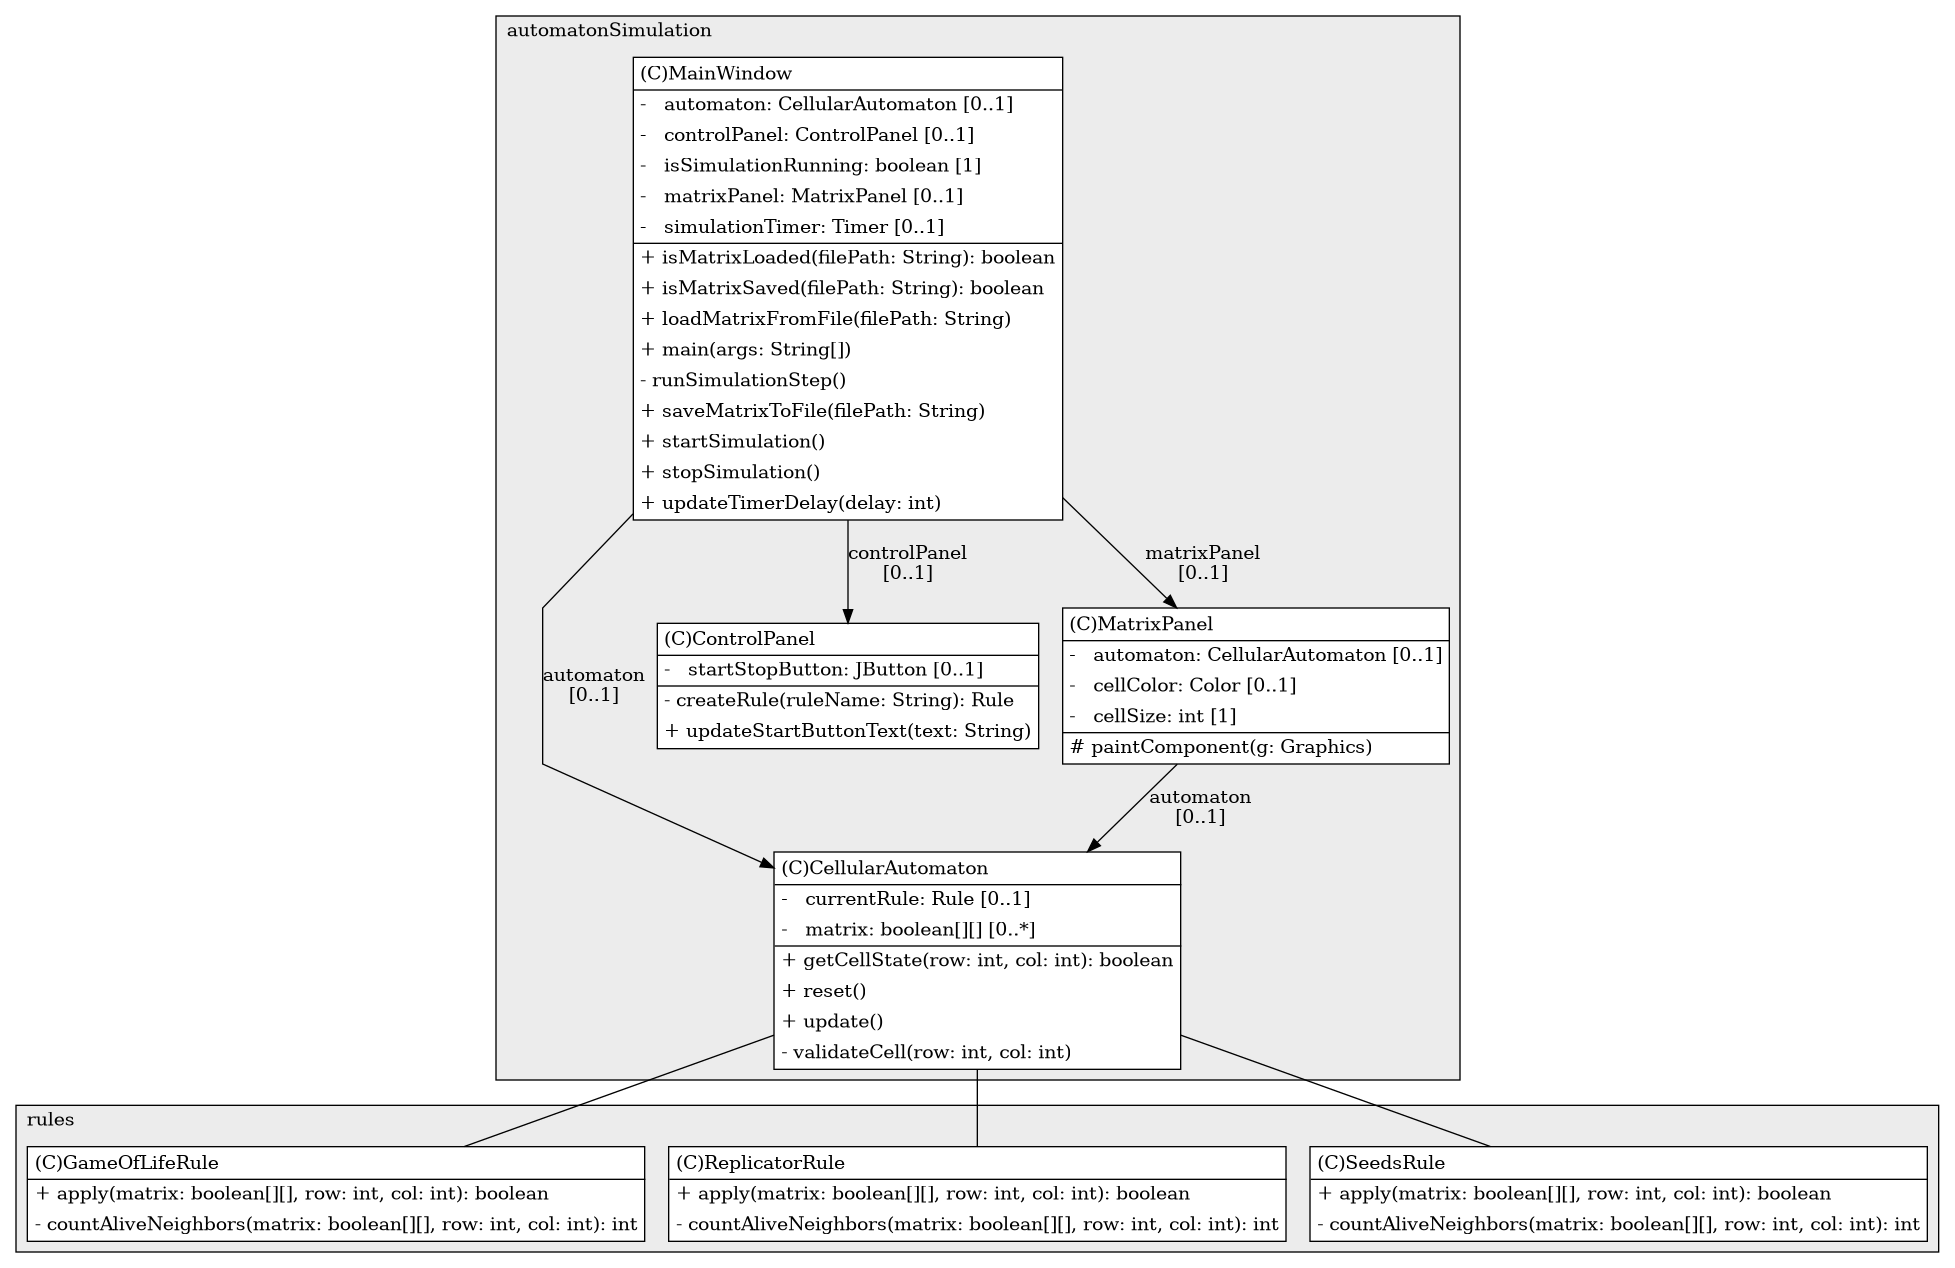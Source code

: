 @startuml

/' diagram meta data start
config=StructureConfiguration;
{
  "projectClassification": {
    "searchMode": "OpenProject", // OpenProject, AllProjects
    "includedProjects": "",
    "pathEndKeywords": "*.impl",
    "isClientPath": "",
    "isClientName": "",
    "isTestPath": "",
    "isTestName": "",
    "isMappingPath": "",
    "isMappingName": "",
    "isDataAccessPath": "",
    "isDataAccessName": "",
    "isDataStructurePath": "",
    "isDataStructureName": "",
    "isInterfaceStructuresPath": "",
    "isInterfaceStructuresName": "",
    "isEntryPointPath": "",
    "isEntryPointName": "",
    "treatFinalFieldsAsMandatory": false
  },
  "graphRestriction": {
    "classPackageExcludeFilter": "",
    "classPackageIncludeFilter": "",
    "classNameExcludeFilter": "",
    "classNameIncludeFilter": "",
    "methodNameExcludeFilter": "",
    "methodNameIncludeFilter": "",
    "removeByInheritance": "", // inheritance/annotation based filtering is done in a second step
    "removeByAnnotation": "",
    "removeByClassPackage": "", // cleanup the graph after inheritance/annotation based filtering is done
    "removeByClassName": "",
    "cutMappings": false,
    "cutEnum": true,
    "cutTests": true,
    "cutClient": true,
    "cutDataAccess": true,
    "cutInterfaceStructures": true,
    "cutDataStructures": true,
    "cutGetterAndSetter": true,
    "cutConstructors": true
  },
  "graphTraversal": {
    "forwardDepth": 3,
    "backwardDepth": 3,
    "classPackageExcludeFilter": "",
    "classPackageIncludeFilter": "",
    "classNameExcludeFilter": "",
    "classNameIncludeFilter": "",
    "methodNameExcludeFilter": "",
    "methodNameIncludeFilter": "",
    "hideMappings": false,
    "hideDataStructures": false,
    "hidePrivateMethods": true,
    "hideInterfaceCalls": true, // indirection: implementation -> interface (is hidden) -> implementation
    "onlyShowApplicationEntryPoints": false, // root node is included
    "useMethodCallsForStructureDiagram": "ForwardOnly" // ForwardOnly, BothDirections, No
  },
  "details": {
    "aggregation": "GroupByClass", // ByClass, GroupByClass, None
    "showClassGenericTypes": true,
    "showMethods": true,
    "showMethodParameterNames": true,
    "showMethodParameterTypes": true,
    "showMethodReturnType": true,
    "showPackageLevels": 2,
    "showDetailedClassStructure": true
  },
  "rootClass": "automatonSimulation.MainWindow",
  "extensionCallbackMethod": "" // qualified.class.name#methodName - signature: public static String method(String)
}
diagram meta data end '/



digraph g {
    rankdir="TB"
    splines=polyline
    

'nodes 
subgraph cluster_108873975 { 
   	label=rules
	labeljust=l
	fillcolor="#ececec"
	style=filled
   
   GameOfLifeRule108873975[
	label=<<TABLE BORDER="1" CELLBORDER="0" CELLPADDING="4" CELLSPACING="0">
<TR><TD ALIGN="LEFT" >(C)GameOfLifeRule</TD></TR>
<HR/>
<TR><TD ALIGN="LEFT" >+ apply(matrix: boolean[][], row: int, col: int): boolean</TD></TR>
<TR><TD ALIGN="LEFT" >- countAliveNeighbors(matrix: boolean[][], row: int, col: int): int</TD></TR>
</TABLE>>
	style=filled
	margin=0
	shape=plaintext
	fillcolor="#FFFFFF"
];

ReplicatorRule108873975[
	label=<<TABLE BORDER="1" CELLBORDER="0" CELLPADDING="4" CELLSPACING="0">
<TR><TD ALIGN="LEFT" >(C)ReplicatorRule</TD></TR>
<HR/>
<TR><TD ALIGN="LEFT" >+ apply(matrix: boolean[][], row: int, col: int): boolean</TD></TR>
<TR><TD ALIGN="LEFT" >- countAliveNeighbors(matrix: boolean[][], row: int, col: int): int</TD></TR>
</TABLE>>
	style=filled
	margin=0
	shape=plaintext
	fillcolor="#FFFFFF"
];

SeedsRule108873975[
	label=<<TABLE BORDER="1" CELLBORDER="0" CELLPADDING="4" CELLSPACING="0">
<TR><TD ALIGN="LEFT" >(C)SeedsRule</TD></TR>
<HR/>
<TR><TD ALIGN="LEFT" >+ apply(matrix: boolean[][], row: int, col: int): boolean</TD></TR>
<TR><TD ALIGN="LEFT" >- countAliveNeighbors(matrix: boolean[][], row: int, col: int): int</TD></TR>
</TABLE>>
	style=filled
	margin=0
	shape=plaintext
	fillcolor="#FFFFFF"
];
} 

subgraph cluster_2073671401 { 
   	label=automatonSimulation
	labeljust=l
	fillcolor="#ececec"
	style=filled
   
   CellularAutomaton2073671401[
	label=<<TABLE BORDER="1" CELLBORDER="0" CELLPADDING="4" CELLSPACING="0">
<TR><TD ALIGN="LEFT" >(C)CellularAutomaton</TD></TR>
<HR/>
<TR><TD ALIGN="LEFT" >-   currentRule: Rule [0..1]</TD></TR>
<TR><TD ALIGN="LEFT" >-   matrix: boolean[][] [0..*]</TD></TR>
<HR/>
<TR><TD ALIGN="LEFT" >+ getCellState(row: int, col: int): boolean</TD></TR>
<TR><TD ALIGN="LEFT" >+ reset()</TD></TR>
<TR><TD ALIGN="LEFT" >+ update()</TD></TR>
<TR><TD ALIGN="LEFT" >- validateCell(row: int, col: int)</TD></TR>
</TABLE>>
	style=filled
	margin=0
	shape=plaintext
	fillcolor="#FFFFFF"
];

ControlPanel2073671401[
	label=<<TABLE BORDER="1" CELLBORDER="0" CELLPADDING="4" CELLSPACING="0">
<TR><TD ALIGN="LEFT" >(C)ControlPanel</TD></TR>
<HR/>
<TR><TD ALIGN="LEFT" >-   startStopButton: JButton [0..1]</TD></TR>
<HR/>
<TR><TD ALIGN="LEFT" >- createRule(ruleName: String): Rule</TD></TR>
<TR><TD ALIGN="LEFT" >+ updateStartButtonText(text: String)</TD></TR>
</TABLE>>
	style=filled
	margin=0
	shape=plaintext
	fillcolor="#FFFFFF"
];

MainWindow2073671401[
	label=<<TABLE BORDER="1" CELLBORDER="0" CELLPADDING="4" CELLSPACING="0">
<TR><TD ALIGN="LEFT" >(C)MainWindow</TD></TR>
<HR/>
<TR><TD ALIGN="LEFT" >-   automaton: CellularAutomaton [0..1]</TD></TR>
<TR><TD ALIGN="LEFT" >-   controlPanel: ControlPanel [0..1]</TD></TR>
<TR><TD ALIGN="LEFT" >-   isSimulationRunning: boolean [1]</TD></TR>
<TR><TD ALIGN="LEFT" >-   matrixPanel: MatrixPanel [0..1]</TD></TR>
<TR><TD ALIGN="LEFT" >-   simulationTimer: Timer [0..1]</TD></TR>
<HR/>
<TR><TD ALIGN="LEFT" >+ isMatrixLoaded(filePath: String): boolean</TD></TR>
<TR><TD ALIGN="LEFT" >+ isMatrixSaved(filePath: String): boolean</TD></TR>
<TR><TD ALIGN="LEFT" >+ loadMatrixFromFile(filePath: String)</TD></TR>
<TR><TD ALIGN="LEFT" >+ main(args: String[])</TD></TR>
<TR><TD ALIGN="LEFT" >- runSimulationStep()</TD></TR>
<TR><TD ALIGN="LEFT" >+ saveMatrixToFile(filePath: String)</TD></TR>
<TR><TD ALIGN="LEFT" >+ startSimulation()</TD></TR>
<TR><TD ALIGN="LEFT" >+ stopSimulation()</TD></TR>
<TR><TD ALIGN="LEFT" >+ updateTimerDelay(delay: int)</TD></TR>
</TABLE>>
	style=filled
	margin=0
	shape=plaintext
	fillcolor="#FFFFFF"
];

MatrixPanel2073671401[
	label=<<TABLE BORDER="1" CELLBORDER="0" CELLPADDING="4" CELLSPACING="0">
<TR><TD ALIGN="LEFT" >(C)MatrixPanel</TD></TR>
<HR/>
<TR><TD ALIGN="LEFT" >-   automaton: CellularAutomaton [0..1]</TD></TR>
<TR><TD ALIGN="LEFT" >-   cellColor: Color [0..1]</TD></TR>
<TR><TD ALIGN="LEFT" >-   cellSize: int [1]</TD></TR>
<HR/>
<TR><TD ALIGN="LEFT" ># paintComponent(g: Graphics)</TD></TR>
</TABLE>>
	style=filled
	margin=0
	shape=plaintext
	fillcolor="#FFFFFF"
];
} 

'edges    
CellularAutomaton2073671401 -> GameOfLifeRule108873975[arrowhead=none];
CellularAutomaton2073671401 -> ReplicatorRule108873975[arrowhead=none];
CellularAutomaton2073671401 -> SeedsRule108873975[arrowhead=none];
MainWindow2073671401 -> CellularAutomaton2073671401[label="automaton
[0..1]"];
MainWindow2073671401 -> ControlPanel2073671401[label="controlPanel
[0..1]"];
MainWindow2073671401 -> MatrixPanel2073671401[label="matrixPanel
[0..1]"];
MatrixPanel2073671401 -> CellularAutomaton2073671401[label="automaton
[0..1]"];
    
}
@enduml